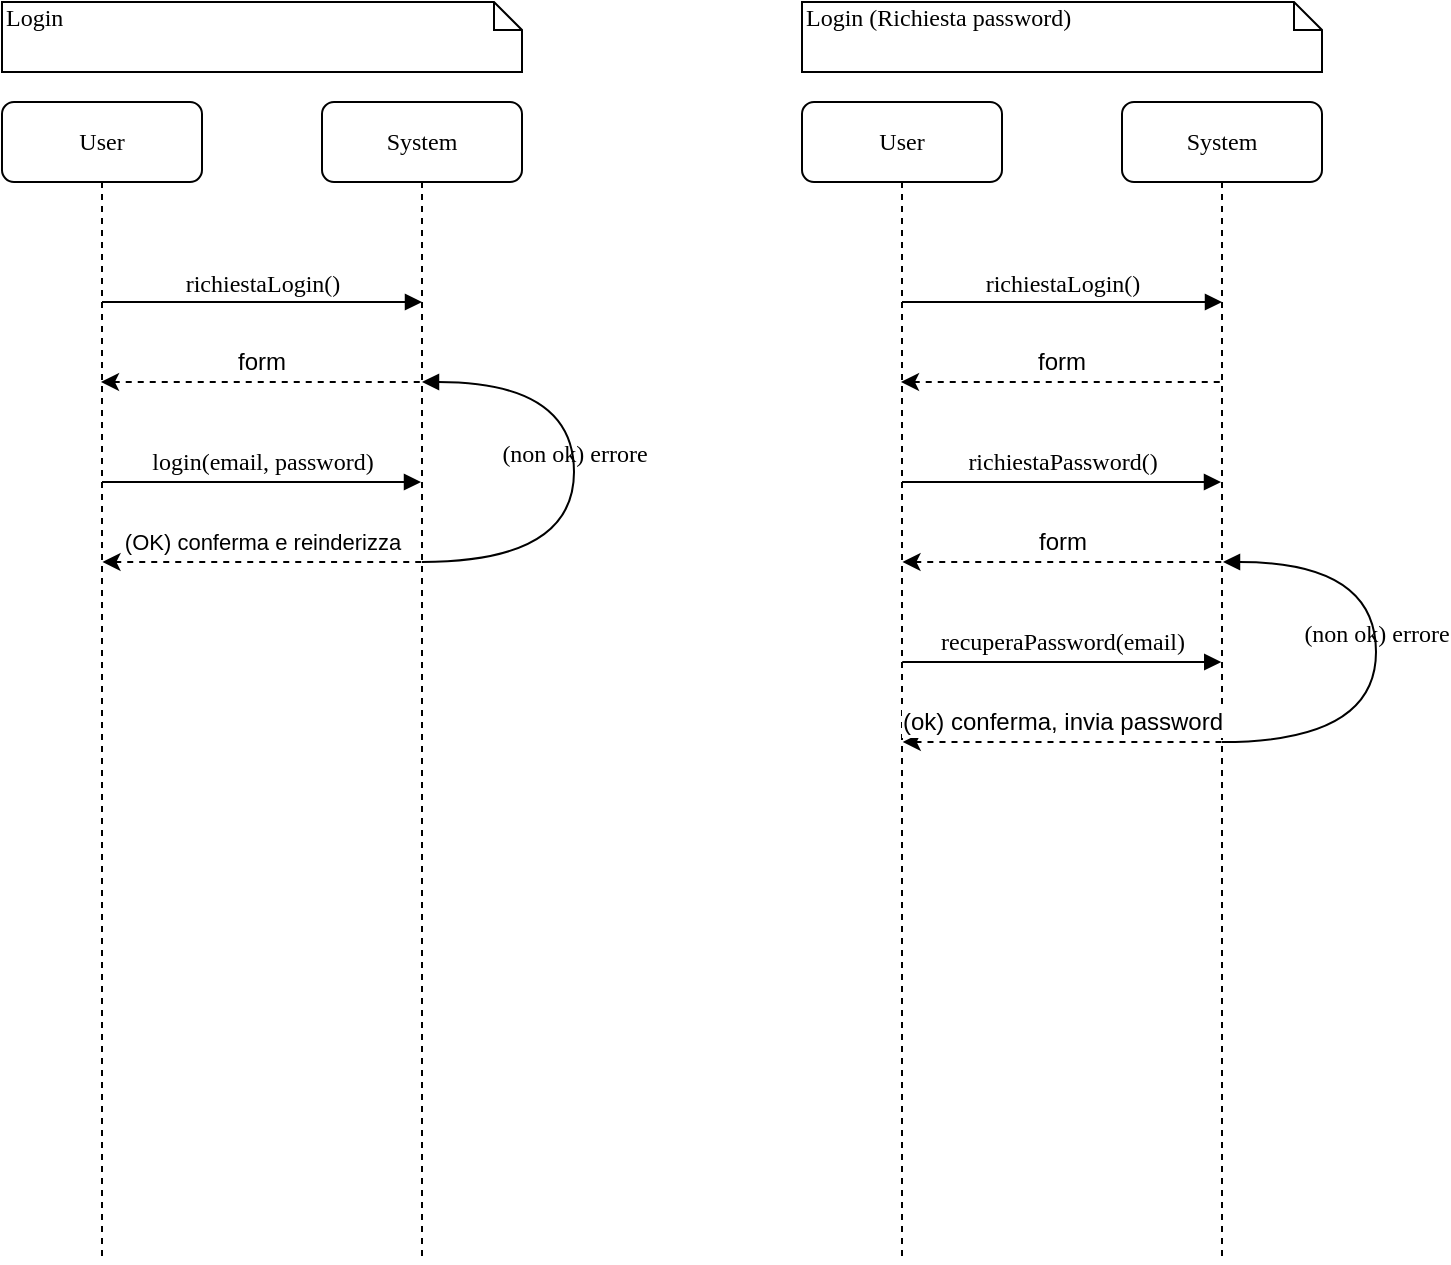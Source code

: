 <mxfile version="14.4.3" type="device"><diagram name="Page-1" id="13e1069c-82ec-6db2-03f1-153e76fe0fe0"><mxGraphModel dx="1422" dy="822" grid="1" gridSize="10" guides="1" tooltips="1" connect="1" arrows="1" fold="1" page="1" pageScale="1" pageWidth="1100" pageHeight="850" background="#ffffff" math="0" shadow="0"><root><mxCell id="0"/><mxCell id="1" parent="0"/><mxCell id="MhHPve06us3GuFqR0Wzz-1" value="System" style="shape=umlLifeline;perimeter=lifelinePerimeter;whiteSpace=wrap;html=1;container=1;collapsible=0;recursiveResize=0;outlineConnect=0;rounded=1;shadow=0;comic=0;labelBackgroundColor=none;strokeWidth=1;fontFamily=Verdana;fontSize=12;align=center;" vertex="1" parent="1"><mxGeometry x="350" y="90" width="100" height="580" as="geometry"/></mxCell><mxCell id="MhHPve06us3GuFqR0Wzz-2" value="User" style="shape=umlLifeline;perimeter=lifelinePerimeter;whiteSpace=wrap;html=1;container=1;collapsible=0;recursiveResize=0;outlineConnect=0;rounded=1;shadow=0;comic=0;labelBackgroundColor=none;strokeWidth=1;fontFamily=Verdana;fontSize=12;align=center;" vertex="1" parent="1"><mxGeometry x="190" y="90" width="100" height="580" as="geometry"/></mxCell><mxCell id="MhHPve06us3GuFqR0Wzz-3" value="richiestaLogin()" style="html=1;verticalAlign=bottom;endArrow=block;entryX=0.5;entryY=0.172;labelBackgroundColor=none;fontFamily=Verdana;fontSize=12;edgeStyle=elbowEdgeStyle;elbow=vertical;entryDx=0;entryDy=0;entryPerimeter=0;" edge="1" parent="1" source="MhHPve06us3GuFqR0Wzz-2" target="MhHPve06us3GuFqR0Wzz-1"><mxGeometry relative="1" as="geometry"><mxPoint x="245" y="190" as="sourcePoint"/><mxPoint x="375" y="190" as="targetPoint"/></mxGeometry></mxCell><mxCell id="MhHPve06us3GuFqR0Wzz-4" value="Login" style="shape=note;whiteSpace=wrap;html=1;size=14;verticalAlign=top;align=left;spacingTop=-6;rounded=0;shadow=0;comic=0;labelBackgroundColor=none;strokeWidth=1;fontFamily=Verdana;fontSize=12" vertex="1" parent="1"><mxGeometry x="190" y="40" width="260" height="35" as="geometry"/></mxCell><mxCell id="MhHPve06us3GuFqR0Wzz-5" value="" style="endArrow=none;dashed=1;html=1;startArrow=classic;startFill=1;" edge="1" parent="1"><mxGeometry width="50" height="50" relative="1" as="geometry"><mxPoint x="239.5" y="230" as="sourcePoint"/><mxPoint x="399.5" y="230" as="targetPoint"/><Array as="points"><mxPoint x="350" y="230"/></Array></mxGeometry></mxCell><mxCell id="MhHPve06us3GuFqR0Wzz-6" value="" style="html=1;verticalAlign=bottom;endArrow=block;labelBackgroundColor=none;fontFamily=Verdana;fontSize=12;edgeStyle=elbowEdgeStyle;elbow=vertical;" edge="1" parent="1" target="MhHPve06us3GuFqR0Wzz-1"><mxGeometry x="0.003" relative="1" as="geometry"><mxPoint x="240" y="280" as="sourcePoint"/><mxPoint x="370" y="300" as="targetPoint"/><Array as="points"><mxPoint x="370" y="280"/><mxPoint x="370" y="270"/><mxPoint x="370" y="260"/></Array><mxPoint as="offset"/></mxGeometry></mxCell><mxCell id="MhHPve06us3GuFqR0Wzz-11" value="&lt;font face=&quot;Verdana&quot;&gt;&lt;span style=&quot;font-size: 12px&quot;&gt;login(email, password)&lt;/span&gt;&lt;/font&gt;" style="edgeLabel;html=1;align=center;verticalAlign=middle;resizable=0;points=[];" vertex="1" connectable="0" parent="MhHPve06us3GuFqR0Wzz-6"><mxGeometry x="0.166" y="1" relative="1" as="geometry"><mxPoint x="-13" y="-9" as="offset"/></mxGeometry></mxCell><mxCell id="MhHPve06us3GuFqR0Wzz-7" value="" style="endArrow=none;dashed=1;html=1;startArrow=classic;startFill=1;" edge="1" parent="1"><mxGeometry width="50" height="50" relative="1" as="geometry"><mxPoint x="240.25" y="320" as="sourcePoint"/><mxPoint x="399.75" y="320" as="targetPoint"/><Array as="points"><mxPoint x="330.25" y="320"/><mxPoint x="350.75" y="320"/></Array></mxGeometry></mxCell><mxCell id="MhHPve06us3GuFqR0Wzz-8" value="(OK) conferma e reinderizza" style="edgeLabel;html=1;align=center;verticalAlign=middle;resizable=0;points=[];" vertex="1" connectable="0" parent="MhHPve06us3GuFqR0Wzz-7"><mxGeometry x="-0.1" y="3" relative="1" as="geometry"><mxPoint x="7.75" y="-7" as="offset"/></mxGeometry></mxCell><mxCell id="MhHPve06us3GuFqR0Wzz-9" value="form" style="text;html=1;strokeColor=none;fillColor=none;align=center;verticalAlign=middle;whiteSpace=wrap;rounded=0;" vertex="1" parent="1"><mxGeometry x="300" y="210" width="40" height="20" as="geometry"/></mxCell><mxCell id="MhHPve06us3GuFqR0Wzz-12" value="(non ok) errore" style="html=1;verticalAlign=bottom;endArrow=block;labelBackgroundColor=none;fontFamily=Verdana;fontSize=12;elbow=vertical;edgeStyle=orthogonalEdgeStyle;curved=1;" edge="1" parent="1" source="MhHPve06us3GuFqR0Wzz-1"><mxGeometry relative="1" as="geometry"><mxPoint x="400" y="340" as="sourcePoint"/><mxPoint x="400" y="230" as="targetPoint"/><Array as="points"><mxPoint x="476" y="320"/><mxPoint x="476" y="230"/></Array></mxGeometry></mxCell><mxCell id="MhHPve06us3GuFqR0Wzz-13" value="System" style="shape=umlLifeline;perimeter=lifelinePerimeter;whiteSpace=wrap;html=1;container=1;collapsible=0;recursiveResize=0;outlineConnect=0;rounded=1;shadow=0;comic=0;labelBackgroundColor=none;strokeWidth=1;fontFamily=Verdana;fontSize=12;align=center;" vertex="1" parent="1"><mxGeometry x="750" y="90" width="100" height="580" as="geometry"/></mxCell><mxCell id="MhHPve06us3GuFqR0Wzz-14" value="User" style="shape=umlLifeline;perimeter=lifelinePerimeter;whiteSpace=wrap;html=1;container=1;collapsible=0;recursiveResize=0;outlineConnect=0;rounded=1;shadow=0;comic=0;labelBackgroundColor=none;strokeWidth=1;fontFamily=Verdana;fontSize=12;align=center;" vertex="1" parent="1"><mxGeometry x="590" y="90" width="100" height="580" as="geometry"/></mxCell><mxCell id="MhHPve06us3GuFqR0Wzz-15" value="richiestaLogin()" style="html=1;verticalAlign=bottom;endArrow=block;entryX=0.5;entryY=0.172;labelBackgroundColor=none;fontFamily=Verdana;fontSize=12;edgeStyle=elbowEdgeStyle;elbow=vertical;entryDx=0;entryDy=0;entryPerimeter=0;" edge="1" parent="1" source="MhHPve06us3GuFqR0Wzz-14" target="MhHPve06us3GuFqR0Wzz-13"><mxGeometry relative="1" as="geometry"><mxPoint x="645" y="190" as="sourcePoint"/><mxPoint x="775" y="190" as="targetPoint"/></mxGeometry></mxCell><mxCell id="MhHPve06us3GuFqR0Wzz-16" value="Login (Richiesta password)" style="shape=note;whiteSpace=wrap;html=1;size=14;verticalAlign=top;align=left;spacingTop=-6;rounded=0;shadow=0;comic=0;labelBackgroundColor=none;strokeWidth=1;fontFamily=Verdana;fontSize=12" vertex="1" parent="1"><mxGeometry x="590" y="40" width="260" height="35" as="geometry"/></mxCell><mxCell id="MhHPve06us3GuFqR0Wzz-17" value="" style="endArrow=none;dashed=1;html=1;startArrow=classic;startFill=1;" edge="1" parent="1"><mxGeometry width="50" height="50" relative="1" as="geometry"><mxPoint x="639.5" y="230" as="sourcePoint"/><mxPoint x="799.5" y="230" as="targetPoint"/><Array as="points"><mxPoint x="750" y="230"/></Array></mxGeometry></mxCell><mxCell id="MhHPve06us3GuFqR0Wzz-18" value="" style="html=1;verticalAlign=bottom;endArrow=block;labelBackgroundColor=none;fontFamily=Verdana;fontSize=12;edgeStyle=elbowEdgeStyle;elbow=vertical;" edge="1" parent="1" target="MhHPve06us3GuFqR0Wzz-13"><mxGeometry x="0.003" relative="1" as="geometry"><mxPoint x="640" y="280" as="sourcePoint"/><mxPoint x="770" y="300" as="targetPoint"/><Array as="points"><mxPoint x="770" y="280"/><mxPoint x="770" y="270"/><mxPoint x="770" y="260"/></Array><mxPoint as="offset"/></mxGeometry></mxCell><mxCell id="MhHPve06us3GuFqR0Wzz-19" value="&lt;font face=&quot;Verdana&quot;&gt;&lt;span style=&quot;font-size: 12px&quot;&gt;richiestaPassword()&lt;/span&gt;&lt;/font&gt;" style="edgeLabel;html=1;align=center;verticalAlign=middle;resizable=0;points=[];" vertex="1" connectable="0" parent="MhHPve06us3GuFqR0Wzz-18"><mxGeometry x="0.166" y="1" relative="1" as="geometry"><mxPoint x="-13" y="-9" as="offset"/></mxGeometry></mxCell><mxCell id="MhHPve06us3GuFqR0Wzz-20" value="" style="endArrow=none;dashed=1;html=1;startArrow=classic;startFill=1;" edge="1" parent="1"><mxGeometry width="50" height="50" relative="1" as="geometry"><mxPoint x="640.25" y="320" as="sourcePoint"/><mxPoint x="799.75" y="320" as="targetPoint"/><Array as="points"><mxPoint x="730.25" y="320"/><mxPoint x="750.75" y="320"/></Array></mxGeometry></mxCell><mxCell id="MhHPve06us3GuFqR0Wzz-21" value="form" style="edgeLabel;html=1;align=center;verticalAlign=middle;resizable=0;points=[];fontSize=12;" vertex="1" connectable="0" parent="MhHPve06us3GuFqR0Wzz-20"><mxGeometry x="-0.1" y="3" relative="1" as="geometry"><mxPoint x="7.75" y="-7" as="offset"/></mxGeometry></mxCell><mxCell id="MhHPve06us3GuFqR0Wzz-22" value="form" style="text;html=1;strokeColor=none;fillColor=none;align=center;verticalAlign=middle;whiteSpace=wrap;rounded=0;" vertex="1" parent="1"><mxGeometry x="700" y="210" width="40" height="20" as="geometry"/></mxCell><mxCell id="MhHPve06us3GuFqR0Wzz-24" value="" style="html=1;verticalAlign=bottom;endArrow=block;labelBackgroundColor=none;fontFamily=Verdana;fontSize=12;edgeStyle=elbowEdgeStyle;elbow=vertical;" edge="1" parent="1"><mxGeometry x="0.003" relative="1" as="geometry"><mxPoint x="640.13" y="370" as="sourcePoint"/><mxPoint x="799.63" y="370" as="targetPoint"/><Array as="points"><mxPoint x="770.13" y="370"/><mxPoint x="770.13" y="360"/><mxPoint x="770.13" y="350"/></Array><mxPoint as="offset"/></mxGeometry></mxCell><mxCell id="MhHPve06us3GuFqR0Wzz-25" value="&lt;font face=&quot;Verdana&quot;&gt;&lt;span style=&quot;font-size: 12px&quot;&gt;recuperaPassword(email)&lt;/span&gt;&lt;/font&gt;" style="edgeLabel;html=1;align=center;verticalAlign=middle;resizable=0;points=[];" vertex="1" connectable="0" parent="MhHPve06us3GuFqR0Wzz-24"><mxGeometry x="0.166" y="1" relative="1" as="geometry"><mxPoint x="-13" y="-9" as="offset"/></mxGeometry></mxCell><mxCell id="MhHPve06us3GuFqR0Wzz-26" value="" style="endArrow=none;dashed=1;html=1;startArrow=classic;startFill=1;" edge="1" parent="1"><mxGeometry width="50" height="50" relative="1" as="geometry"><mxPoint x="640.38" y="410" as="sourcePoint"/><mxPoint x="799.88" y="410" as="targetPoint"/><Array as="points"><mxPoint x="730.38" y="410"/><mxPoint x="750.88" y="410"/></Array></mxGeometry></mxCell><mxCell id="MhHPve06us3GuFqR0Wzz-27" value="(ok) conferma, invia password" style="edgeLabel;html=1;align=center;verticalAlign=middle;resizable=0;points=[];fontSize=12;" vertex="1" connectable="0" parent="MhHPve06us3GuFqR0Wzz-26"><mxGeometry x="-0.1" y="3" relative="1" as="geometry"><mxPoint x="7.75" y="-7" as="offset"/></mxGeometry></mxCell><mxCell id="MhHPve06us3GuFqR0Wzz-28" value="(non ok) errore" style="html=1;verticalAlign=bottom;endArrow=block;labelBackgroundColor=none;fontFamily=Verdana;fontSize=12;elbow=vertical;edgeStyle=orthogonalEdgeStyle;curved=1;" edge="1" parent="1"><mxGeometry relative="1" as="geometry"><mxPoint x="800" y="410" as="sourcePoint"/><mxPoint x="800.5" y="320" as="targetPoint"/><Array as="points"><mxPoint x="877" y="410"/><mxPoint x="877" y="320"/></Array></mxGeometry></mxCell></root></mxGraphModel></diagram></mxfile>